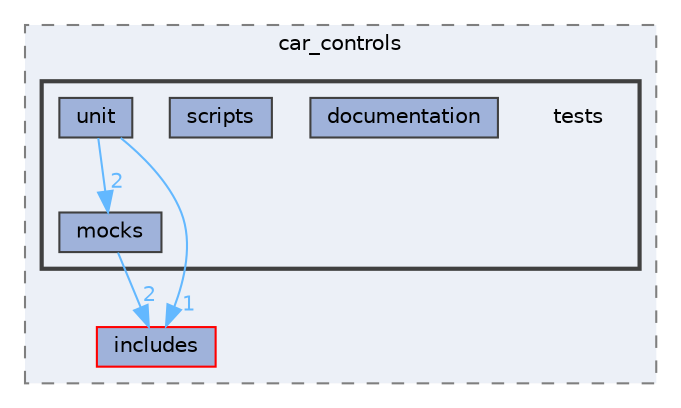 digraph "apps/car_controls/tests"
{
 // LATEX_PDF_SIZE
  bgcolor="transparent";
  edge [fontname=Helvetica,fontsize=10,labelfontname=Helvetica,labelfontsize=10];
  node [fontname=Helvetica,fontsize=10,shape=box,height=0.2,width=0.4];
  compound=true
  subgraph clusterdir_3a73acc705ac82e894010e833d7f3973 {
    graph [ bgcolor="#ecf0f7", pencolor="grey50", label="car_controls", fontname=Helvetica,fontsize=10 style="filled,dashed", URL="dir_3a73acc705ac82e894010e833d7f3973.html",tooltip=""]
  dir_8ea8c5fce4af4e3cde6c27b4e1cbd2c6 [label="includes", fillcolor="#9fb2da", color="red", style="filled", URL="dir_8ea8c5fce4af4e3cde6c27b4e1cbd2c6.html",tooltip=""];
  subgraph clusterdir_09baeeae9748e6b6f50f47e1d7486b07 {
    graph [ bgcolor="#ecf0f7", pencolor="grey25", label="", fontname=Helvetica,fontsize=10 style="filled,bold", URL="dir_09baeeae9748e6b6f50f47e1d7486b07.html",tooltip=""]
    dir_09baeeae9748e6b6f50f47e1d7486b07 [shape=plaintext, label="tests"];
  dir_9ccf49938f46924dd18cc1007ac4d2bf [label="documentation", fillcolor="#9fb2da", color="grey25", style="filled", URL="dir_9ccf49938f46924dd18cc1007ac4d2bf.html",tooltip=""];
  dir_5c2d13ff266dc3ed6d553c96b31523ee [label="mocks", fillcolor="#9fb2da", color="grey25", style="filled", URL="dir_5c2d13ff266dc3ed6d553c96b31523ee.html",tooltip=""];
  dir_17ed662aa20f3aaea89fea3bc7891216 [label="scripts", fillcolor="#9fb2da", color="grey25", style="filled", URL="dir_17ed662aa20f3aaea89fea3bc7891216.html",tooltip=""];
  dir_94b613c1bd5cc31597221e0ccb842e6c [label="unit", fillcolor="#9fb2da", color="grey25", style="filled", URL="dir_94b613c1bd5cc31597221e0ccb842e6c.html",tooltip=""];
  }
  }
  dir_5c2d13ff266dc3ed6d553c96b31523ee->dir_8ea8c5fce4af4e3cde6c27b4e1cbd2c6 [headlabel="2", labeldistance=1.5 headhref="dir_000032_000022.html" href="dir_000032_000022.html" color="steelblue1" fontcolor="steelblue1"];
  dir_94b613c1bd5cc31597221e0ccb842e6c->dir_5c2d13ff266dc3ed6d553c96b31523ee [headlabel="2", labeldistance=1.5 headhref="dir_000043_000032.html" href="dir_000043_000032.html" color="steelblue1" fontcolor="steelblue1"];
  dir_94b613c1bd5cc31597221e0ccb842e6c->dir_8ea8c5fce4af4e3cde6c27b4e1cbd2c6 [headlabel="1", labeldistance=1.5 headhref="dir_000043_000022.html" href="dir_000043_000022.html" color="steelblue1" fontcolor="steelblue1"];
}
